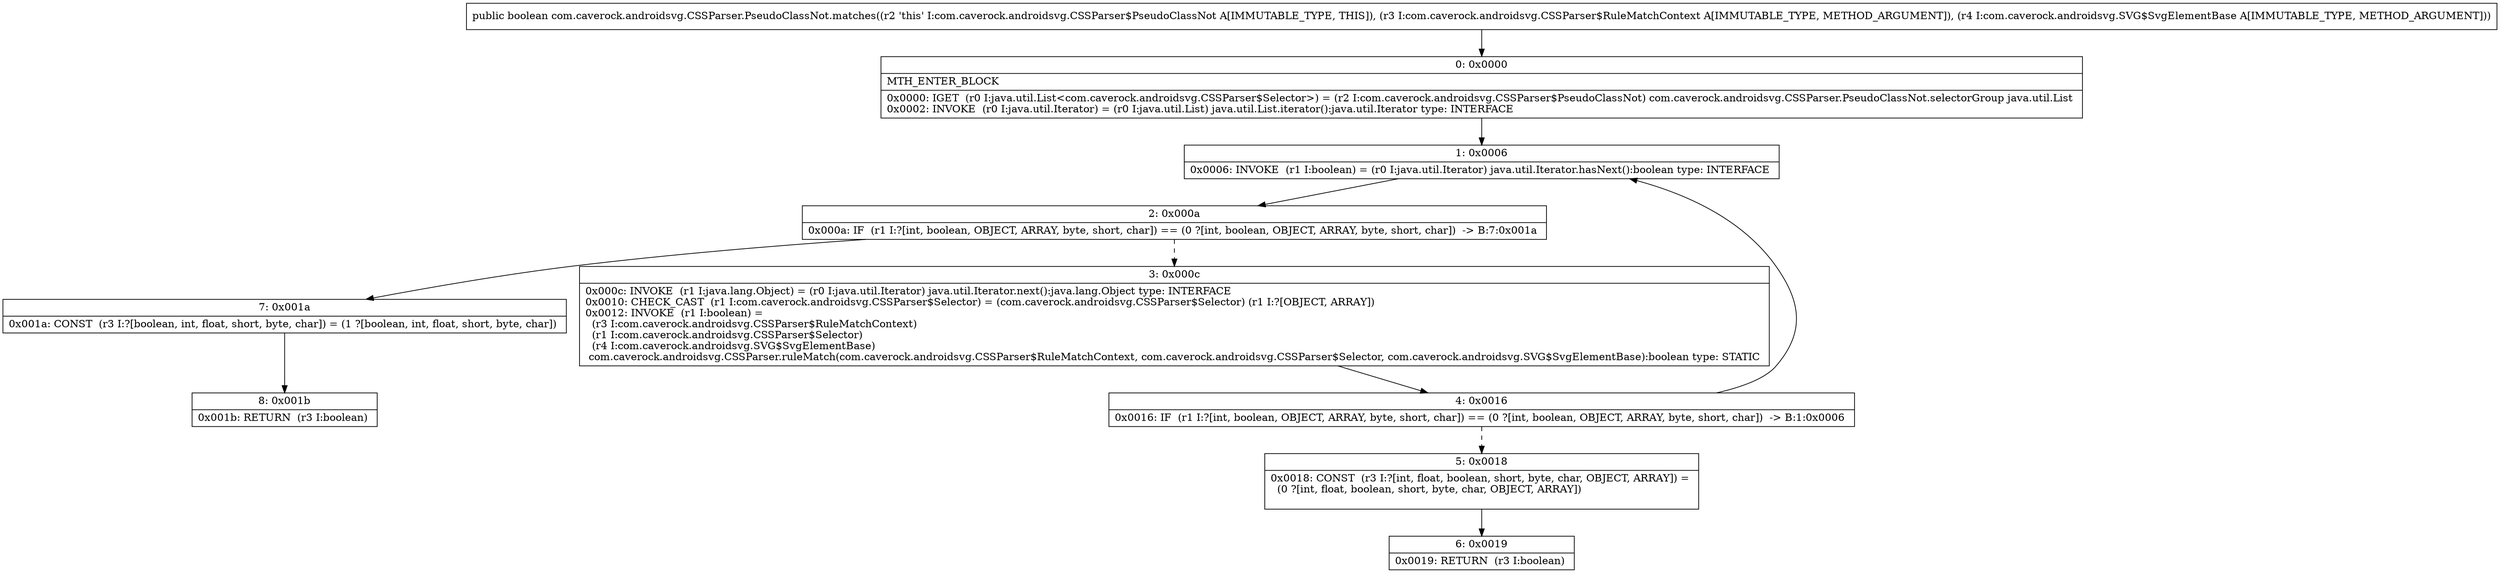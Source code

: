 digraph "CFG forcom.caverock.androidsvg.CSSParser.PseudoClassNot.matches(Lcom\/caverock\/androidsvg\/CSSParser$RuleMatchContext;Lcom\/caverock\/androidsvg\/SVG$SvgElementBase;)Z" {
Node_0 [shape=record,label="{0\:\ 0x0000|MTH_ENTER_BLOCK\l|0x0000: IGET  (r0 I:java.util.List\<com.caverock.androidsvg.CSSParser$Selector\>) = (r2 I:com.caverock.androidsvg.CSSParser$PseudoClassNot) com.caverock.androidsvg.CSSParser.PseudoClassNot.selectorGroup java.util.List \l0x0002: INVOKE  (r0 I:java.util.Iterator) = (r0 I:java.util.List) java.util.List.iterator():java.util.Iterator type: INTERFACE \l}"];
Node_1 [shape=record,label="{1\:\ 0x0006|0x0006: INVOKE  (r1 I:boolean) = (r0 I:java.util.Iterator) java.util.Iterator.hasNext():boolean type: INTERFACE \l}"];
Node_2 [shape=record,label="{2\:\ 0x000a|0x000a: IF  (r1 I:?[int, boolean, OBJECT, ARRAY, byte, short, char]) == (0 ?[int, boolean, OBJECT, ARRAY, byte, short, char])  \-\> B:7:0x001a \l}"];
Node_3 [shape=record,label="{3\:\ 0x000c|0x000c: INVOKE  (r1 I:java.lang.Object) = (r0 I:java.util.Iterator) java.util.Iterator.next():java.lang.Object type: INTERFACE \l0x0010: CHECK_CAST  (r1 I:com.caverock.androidsvg.CSSParser$Selector) = (com.caverock.androidsvg.CSSParser$Selector) (r1 I:?[OBJECT, ARRAY]) \l0x0012: INVOKE  (r1 I:boolean) = \l  (r3 I:com.caverock.androidsvg.CSSParser$RuleMatchContext)\l  (r1 I:com.caverock.androidsvg.CSSParser$Selector)\l  (r4 I:com.caverock.androidsvg.SVG$SvgElementBase)\l com.caverock.androidsvg.CSSParser.ruleMatch(com.caverock.androidsvg.CSSParser$RuleMatchContext, com.caverock.androidsvg.CSSParser$Selector, com.caverock.androidsvg.SVG$SvgElementBase):boolean type: STATIC \l}"];
Node_4 [shape=record,label="{4\:\ 0x0016|0x0016: IF  (r1 I:?[int, boolean, OBJECT, ARRAY, byte, short, char]) == (0 ?[int, boolean, OBJECT, ARRAY, byte, short, char])  \-\> B:1:0x0006 \l}"];
Node_5 [shape=record,label="{5\:\ 0x0018|0x0018: CONST  (r3 I:?[int, float, boolean, short, byte, char, OBJECT, ARRAY]) = \l  (0 ?[int, float, boolean, short, byte, char, OBJECT, ARRAY])\l \l}"];
Node_6 [shape=record,label="{6\:\ 0x0019|0x0019: RETURN  (r3 I:boolean) \l}"];
Node_7 [shape=record,label="{7\:\ 0x001a|0x001a: CONST  (r3 I:?[boolean, int, float, short, byte, char]) = (1 ?[boolean, int, float, short, byte, char]) \l}"];
Node_8 [shape=record,label="{8\:\ 0x001b|0x001b: RETURN  (r3 I:boolean) \l}"];
MethodNode[shape=record,label="{public boolean com.caverock.androidsvg.CSSParser.PseudoClassNot.matches((r2 'this' I:com.caverock.androidsvg.CSSParser$PseudoClassNot A[IMMUTABLE_TYPE, THIS]), (r3 I:com.caverock.androidsvg.CSSParser$RuleMatchContext A[IMMUTABLE_TYPE, METHOD_ARGUMENT]), (r4 I:com.caverock.androidsvg.SVG$SvgElementBase A[IMMUTABLE_TYPE, METHOD_ARGUMENT])) }"];
MethodNode -> Node_0;
Node_0 -> Node_1;
Node_1 -> Node_2;
Node_2 -> Node_3[style=dashed];
Node_2 -> Node_7;
Node_3 -> Node_4;
Node_4 -> Node_1;
Node_4 -> Node_5[style=dashed];
Node_5 -> Node_6;
Node_7 -> Node_8;
}

